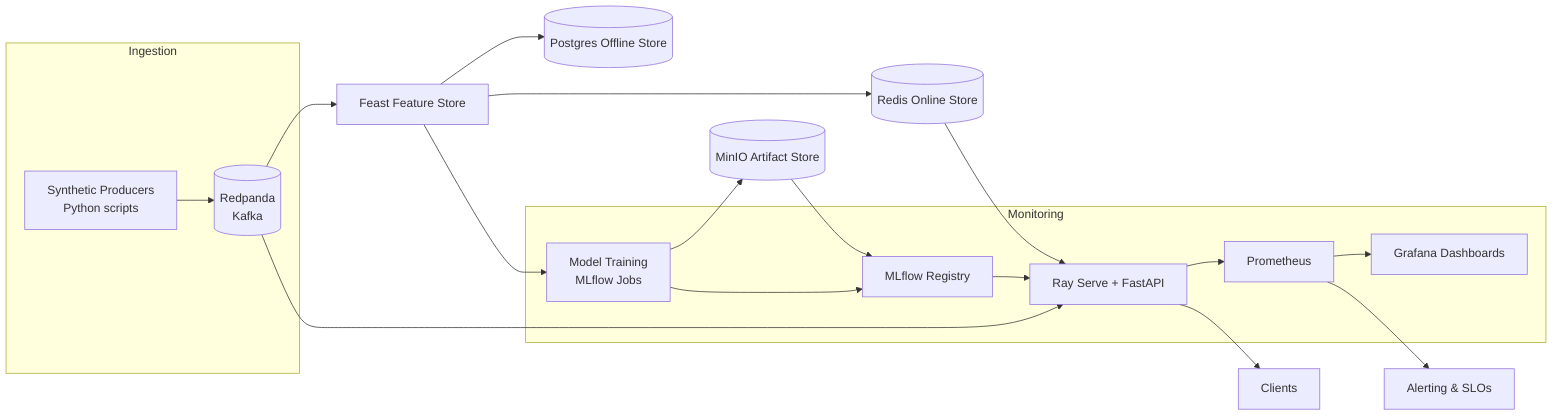 graph LR
    subgraph Ingestion
        P[Synthetic Producers<br/>Python scripts] --> RP[(Redpanda<br/>Kafka)]
    end

    RP --> FEAST[Feast Feature Store]
    FEAST --> OFF[(Postgres Offline Store)]
    FEAST --> ON[(Redis Online Store)]

    FEAST --> TRAIN[Model Training<br/>MLflow Jobs]
    TRAIN --> ART[(MinIO Artifact Store)]
    ART --> MLREG[MLflow Registry]

    MLREG --> SERVE[Ray Serve + FastAPI]
    RP --> SERVE
    ON --> SERVE

    subgraph Monitoring
        SERVE --> PROM[Prometheus]
        PROM --> GRAF[Grafana Dashboards]
        TRAIN --> MLREG
    end

    SERVE --> Clients
    PROM --> ALERTS[Alerting & SLOs]